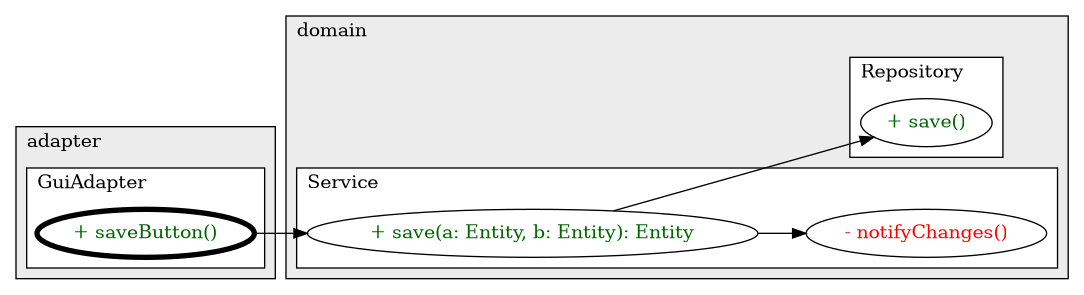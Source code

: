 @startuml

/' diagram meta data start
config=CallConfiguration;
{
  "rootMethod": "examples.call.adapter.GuiAdapter#saveButton()",
  "projectClassification": {
    "searchMode": "OpenProject", // OpenProject, AllProjects
    "includedProjects": "examples.call",
    "pathEndKeywords": "*.impl",
    "isClientPath": "",
    "isClientName": "",
    "isTestPath": "",
    "isTestName": "",
    "isMappingPath": "",
    "isMappingName": "",
    "isDataAccessPath": "",
    "isDataAccessName": "",
    "isDataStructurePath": "",
    "isDataStructureName": "",
    "isInterfaceStructuresPath": "",
    "isInterfaceStructuresName": "",
    "isEntryPointPath": "",
    "isEntryPointName": ""
  },
  "graphRestriction": {
    "classPackageExcludeFilter": "",
    "classPackageIncludeFilter": "",
    "classNameExcludeFilter": "",
    "classNameIncludeFilter": "",
    "methodNameExcludeFilter": "",
    "methodNameIncludeFilter": "",
    "removeByInheritance": "", // inheritance/annotation based filtering is done in a second step
    "removeByAnnotation": "",
    "removeByClassPackage": "", // cleanup the graph after inheritance/annotation based filtering is done
    "removeByClassName": "",
    "cutMappings": false,
    "cutEnum": true,
    "cutTests": false,
    "cutClient": true,
    "cutDataAccess": true,
    "cutInterfaceStructures": true,
    "cutDataStructures": true,
    "cutGetterAndSetter": true,
    "cutConstructors": true
  },
  "graphTraversal": {
    "forwardDepth": 3,
    "backwardDepth": 3,
    "classPackageExcludeFilter": "",
    "classPackageIncludeFilter": "",
    "classNameExcludeFilter": "",
    "classNameIncludeFilter": "",
    "methodNameExcludeFilter": "",
    "methodNameIncludeFilter": "",
    "hideMappings": false,
    "hideDataStructures": false,
    "hidePrivateMethods": false,
    "hideInterfaceCalls": true, // indirection: implementation -> interface (is hidden) -> implementation
    "onlyShowApplicationEntryPoints": false // root node is included
  },
  "details": {
    "aggregation": "GroupByClass", // ByClass, GroupByClass, None
    "showMethodParametersTypes": false,
    "showMethodParametersNames": false,
    "showMethodReturnType": false,
    "showPackageLevels": 2,
    "showCallOrder": false,
    "edgeMode": "MethodsOnly", // TypesOnly, MethodsOnly, TypesAndMethods
    "showDetailedClassStructure": false
  },
  "rootClass": "examples.call.adapter.GuiAdapter"
}
diagram meta data end '/



digraph g {
    rankdir="LR"
    splines=polyline
    

'nodes 
subgraph cluster_1150508209 { 
   	label=adapter
	labeljust=l
	fillcolor="#ececec"
	style=filled
   
   subgraph cluster_1708413794 { 
   	label=GuiAdapter
	labeljust=l
	fillcolor=white
	style=filled
   
   GuiAdapter879624892XXXsaveButton0[
	label="+ saveButton()"
	style=filled
	fillcolor=white
	tooltip="GuiAdapter

null"
	penwidth=4
	fontcolor=darkgreen
];
} 
} 

subgraph cluster_1326197564 { 
   	label=domain
	labeljust=l
	fillcolor="#ececec"
	style=filled
   
   subgraph cluster_510937130 { 
   	label=Service
	labeljust=l
	fillcolor=white
	style=filled
   
   Service1871648721XXXnotifyChanges0[
	label="- notifyChanges()"
	style=filled
	fillcolor=white
	tooltip="Service

null"
	fontcolor=red
];

Service1871648721XXXsave1535243398[
	label="+ save(a: Entity, b: Entity): Entity"
	style=filled
	fillcolor=white
	tooltip="Service

null"
	fontcolor=darkgreen
];
} 

subgraph cluster_583251319 { 
   	label=Repository
	labeljust=l
	fillcolor=white
	style=filled
   
   Repository1871648721XXXsave0[
	label="+ save()"
	style=filled
	fillcolor=white
	tooltip="Repository

null"
	fontcolor=darkgreen
];
} 
} 

'edges    
GuiAdapter879624892XXXsaveButton0 -> Service1871648721XXXsave1535243398;
Service1871648721XXXsave1535243398 -> Repository1871648721XXXsave0;
Service1871648721XXXsave1535243398 -> Service1871648721XXXnotifyChanges0;
    
}
@enduml
